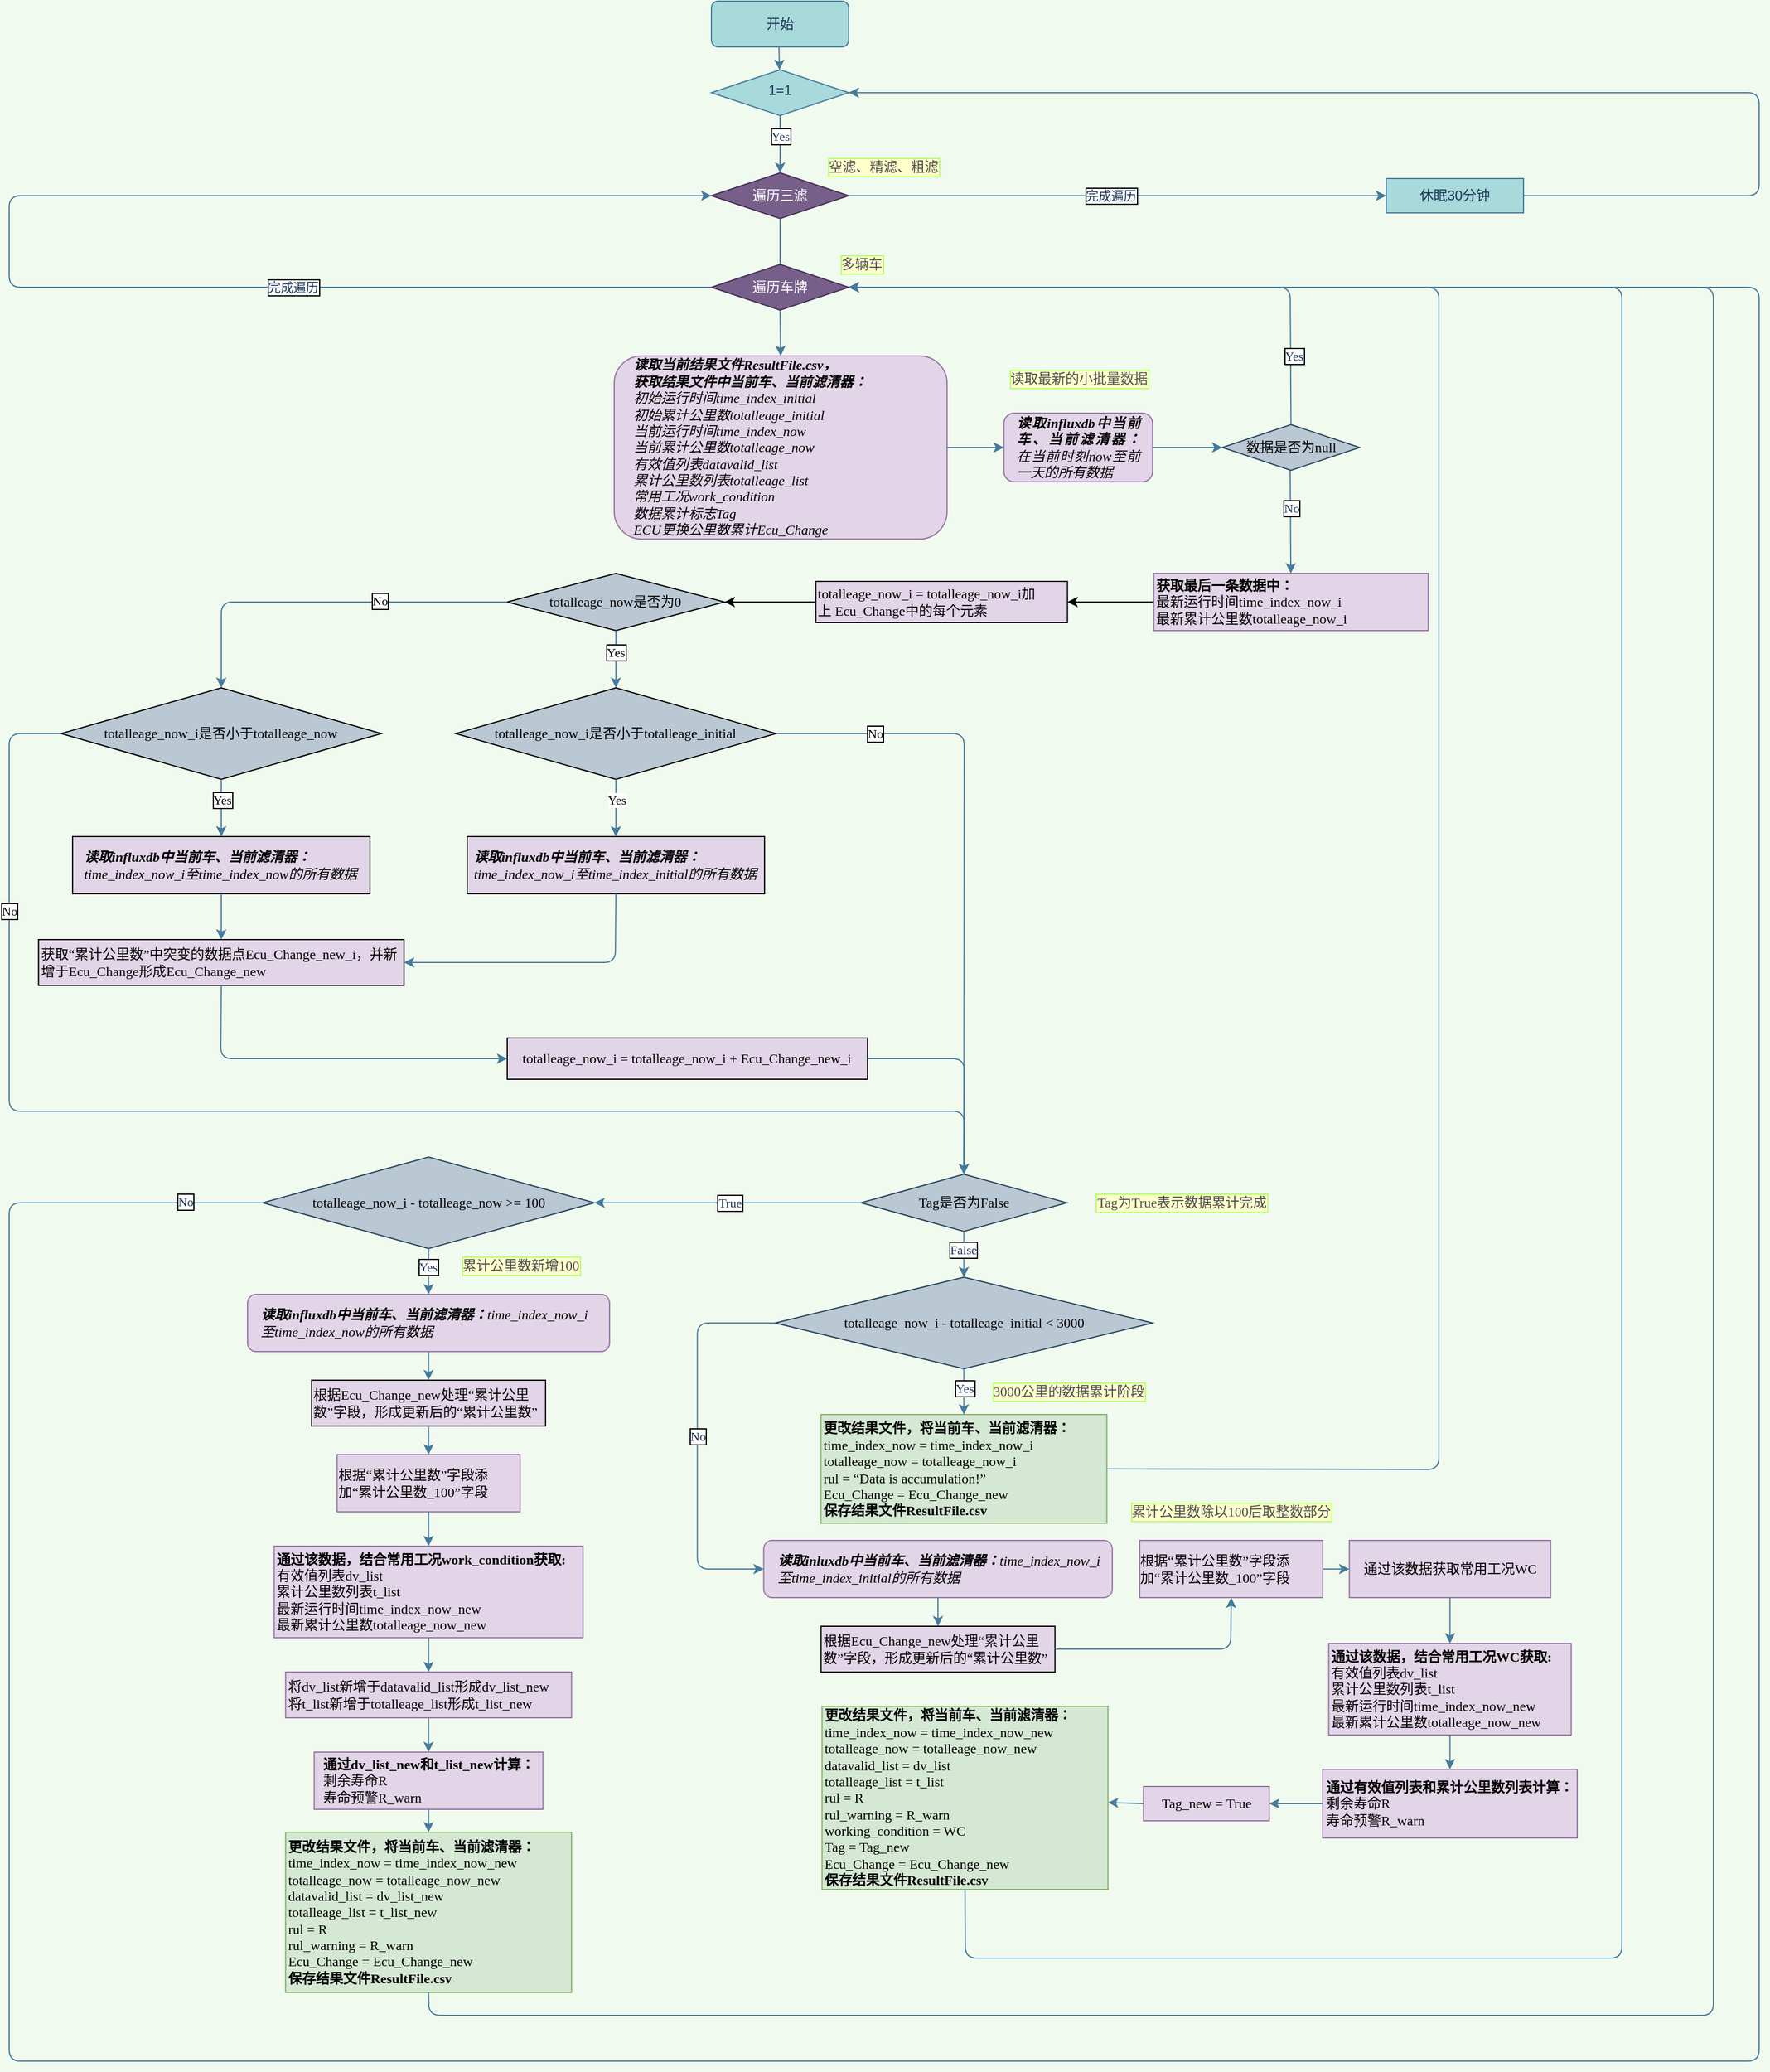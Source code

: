 <mxfile version="17.2.2" type="github">
  <diagram id="C5RBs43oDa-KdzZeNtuy" name="Page-1">
    <mxGraphModel dx="1917" dy="748" grid="1" gridSize="10" guides="1" tooltips="1" connect="1" arrows="1" fold="1" page="1" pageScale="1" pageWidth="3300" pageHeight="4681" background="#F1FAEE" math="0" shadow="0">
      <root>
        <mxCell id="WIyWlLk6GJQsqaUBKTNV-0" />
        <mxCell id="WIyWlLk6GJQsqaUBKTNV-1" parent="WIyWlLk6GJQsqaUBKTNV-0" />
        <mxCell id="WIyWlLk6GJQsqaUBKTNV-3" value="开始" style="rounded=1;whiteSpace=wrap;html=1;fontSize=12;glass=0;strokeWidth=1;shadow=0;fillColor=#A8DADC;strokeColor=#457B9D;fontColor=#1D3557;" parent="WIyWlLk6GJQsqaUBKTNV-1" vertex="1">
          <mxGeometry x="1214" y="140" width="120" height="40" as="geometry" />
        </mxCell>
        <mxCell id="WIyWlLk6GJQsqaUBKTNV-6" value="1=1" style="rhombus;whiteSpace=wrap;html=1;shadow=0;fontFamily=Helvetica;fontSize=12;align=center;strokeWidth=1;spacing=6;spacingTop=-4;fillColor=#A8DADC;strokeColor=#457B9D;fontColor=#1D3557;" parent="WIyWlLk6GJQsqaUBKTNV-1" vertex="1">
          <mxGeometry x="1214" y="200" width="120" height="40" as="geometry" />
        </mxCell>
        <mxCell id="FsYi8NZGnZM2h-i9JEnJ-3" value="休眠30分钟" style="rounded=0;whiteSpace=wrap;html=1;sketch=0;fontColor=#1D3557;strokeColor=#457B9D;fillColor=#A8DADC;" parent="WIyWlLk6GJQsqaUBKTNV-1" vertex="1">
          <mxGeometry x="1804" y="295" width="120" height="30" as="geometry" />
        </mxCell>
        <mxCell id="FsYi8NZGnZM2h-i9JEnJ-4" value="" style="endArrow=classic;html=1;rounded=1;sketch=0;fontColor=#1D3557;strokeColor=#457B9D;fillColor=#A8DADC;curved=0;entryX=1;entryY=0.5;entryDx=0;entryDy=0;exitX=1;exitY=0.5;exitDx=0;exitDy=0;" parent="WIyWlLk6GJQsqaUBKTNV-1" source="FsYi8NZGnZM2h-i9JEnJ-3" target="WIyWlLk6GJQsqaUBKTNV-6" edge="1">
          <mxGeometry width="50" height="50" relative="1" as="geometry">
            <mxPoint x="1334" y="490" as="sourcePoint" />
            <mxPoint x="1384" y="440" as="targetPoint" />
            <Array as="points">
              <mxPoint x="2130" y="310" />
              <mxPoint x="2130" y="220" />
            </Array>
          </mxGeometry>
        </mxCell>
        <mxCell id="FsYi8NZGnZM2h-i9JEnJ-14" value="遍历三滤" style="rhombus;whiteSpace=wrap;html=1;rounded=0;sketch=0;fontColor=#ffffff;strokeColor=#432D57;fillColor=#76608a;" parent="WIyWlLk6GJQsqaUBKTNV-1" vertex="1">
          <mxGeometry x="1214" y="290" width="120" height="40" as="geometry" />
        </mxCell>
        <mxCell id="FsYi8NZGnZM2h-i9JEnJ-18" value="" style="endArrow=classic;html=1;rounded=1;sketch=0;fontColor=#1D3557;strokeColor=#457B9D;fillColor=#A8DADC;curved=0;entryX=0;entryY=0.5;entryDx=0;entryDy=0;" parent="WIyWlLk6GJQsqaUBKTNV-1" target="FsYi8NZGnZM2h-i9JEnJ-3" edge="1">
          <mxGeometry width="50" height="50" relative="1" as="geometry">
            <mxPoint x="1334" y="310" as="sourcePoint" />
            <mxPoint x="2194" y="750" as="targetPoint" />
            <Array as="points" />
          </mxGeometry>
        </mxCell>
        <mxCell id="FsYi8NZGnZM2h-i9JEnJ-60" value="完成遍历" style="edgeLabel;html=1;align=center;verticalAlign=middle;resizable=0;points=[];fontColor=#1D3557;labelBorderColor=default;" parent="FsYi8NZGnZM2h-i9JEnJ-18" vertex="1" connectable="0">
          <mxGeometry x="-0.802" y="1" relative="1" as="geometry">
            <mxPoint x="182" y="1" as="offset" />
          </mxGeometry>
        </mxCell>
        <mxCell id="FsYi8NZGnZM2h-i9JEnJ-20" value="" style="endArrow=classic;html=1;rounded=1;labelBackgroundColor=default;sketch=0;fontColor=#1D3557;strokeColor=#457B9D;fillColor=#A8DADC;curved=0;entryX=0.5;entryY=0;entryDx=0;entryDy=0;" parent="WIyWlLk6GJQsqaUBKTNV-1" edge="1">
          <mxGeometry width="50" height="50" relative="1" as="geometry">
            <mxPoint x="1274" y="330" as="sourcePoint" />
            <mxPoint x="1274" y="390" as="targetPoint" />
          </mxGeometry>
        </mxCell>
        <mxCell id="FsYi8NZGnZM2h-i9JEnJ-21" value="遍历车牌" style="rhombus;whiteSpace=wrap;html=1;rounded=0;labelBackgroundColor=none;sketch=0;fontColor=#ffffff;strokeColor=#432D57;fillColor=#76608a;" parent="WIyWlLk6GJQsqaUBKTNV-1" vertex="1">
          <mxGeometry x="1214" y="370" width="120" height="40" as="geometry" />
        </mxCell>
        <mxCell id="FsYi8NZGnZM2h-i9JEnJ-23" value="" style="endArrow=classic;html=1;rounded=1;labelBackgroundColor=none;sketch=0;fontColor=#1D3557;strokeColor=#457B9D;fillColor=#A8DADC;curved=0;entryX=0.5;entryY=0;entryDx=0;entryDy=0;" parent="WIyWlLk6GJQsqaUBKTNV-1" target="FsYi8NZGnZM2h-i9JEnJ-14" edge="1">
          <mxGeometry width="50" height="50" relative="1" as="geometry">
            <mxPoint x="1274" y="240" as="sourcePoint" />
            <mxPoint x="1324" y="190" as="targetPoint" />
          </mxGeometry>
        </mxCell>
        <mxCell id="FsYi8NZGnZM2h-i9JEnJ-30" value="Yes" style="edgeLabel;html=1;align=center;verticalAlign=middle;resizable=0;points=[];fontColor=#1D3557;fontFamily=Times New Roman;labelBorderColor=default;" parent="FsYi8NZGnZM2h-i9JEnJ-23" vertex="1" connectable="0">
          <mxGeometry x="-0.293" relative="1" as="geometry">
            <mxPoint as="offset" />
          </mxGeometry>
        </mxCell>
        <mxCell id="FsYi8NZGnZM2h-i9JEnJ-24" value="&lt;div align=&quot;justify&quot;&gt;&lt;b&gt;读取influxdb中当前车、当前滤清器：&lt;/b&gt;在当前时刻now至前一天的所有数据&lt;/div&gt;" style="rounded=1;whiteSpace=wrap;html=1;labelBackgroundColor=none;sketch=0;strokeColor=#9673a6;fillColor=#e1d5e7;fontFamily=Times New Roman;glass=0;shadow=0;fontStyle=2;spacingLeft=10;spacingRight=10;" parent="WIyWlLk6GJQsqaUBKTNV-1" vertex="1">
          <mxGeometry x="1469.71" y="500" width="130" height="60" as="geometry" />
        </mxCell>
        <mxCell id="FsYi8NZGnZM2h-i9JEnJ-25" value="数据是否为null" style="rhombus;whiteSpace=wrap;html=1;rounded=0;labelBackgroundColor=none;sketch=0;strokeColor=#23445d;fillColor=#bac8d3;fontFamily=Times New Roman;" parent="WIyWlLk6GJQsqaUBKTNV-1" vertex="1">
          <mxGeometry x="1660.71" y="510" width="120" height="40" as="geometry" />
        </mxCell>
        <mxCell id="FsYi8NZGnZM2h-i9JEnJ-28" value="" style="endArrow=classic;html=1;rounded=1;labelBackgroundColor=none;sketch=0;fontColor=#1D3557;strokeColor=#457B9D;fillColor=#A8DADC;curved=0;exitX=0.5;exitY=0;exitDx=0;exitDy=0;entryX=1;entryY=0.5;entryDx=0;entryDy=0;" parent="WIyWlLk6GJQsqaUBKTNV-1" source="FsYi8NZGnZM2h-i9JEnJ-25" target="FsYi8NZGnZM2h-i9JEnJ-21" edge="1">
          <mxGeometry width="50" height="50" relative="1" as="geometry">
            <mxPoint x="1574" y="580" as="sourcePoint" />
            <mxPoint x="1624" y="530" as="targetPoint" />
            <Array as="points">
              <mxPoint x="1720" y="390" />
              <mxPoint x="1434" y="390" />
            </Array>
          </mxGeometry>
        </mxCell>
        <mxCell id="FsYi8NZGnZM2h-i9JEnJ-29" value="Yes" style="edgeLabel;html=1;align=center;verticalAlign=middle;resizable=0;points=[];fontColor=#1D3557;labelBackgroundColor=default;labelBorderColor=default;fontFamily=Times New Roman;" parent="FsYi8NZGnZM2h-i9JEnJ-28" vertex="1" connectable="0">
          <mxGeometry x="0.082" y="-2" relative="1" as="geometry">
            <mxPoint x="156" y="62" as="offset" />
          </mxGeometry>
        </mxCell>
        <mxCell id="FsYi8NZGnZM2h-i9JEnJ-31" value="" style="endArrow=classic;html=1;rounded=1;labelBackgroundColor=none;sketch=0;fontColor=#1D3557;strokeColor=#457B9D;fillColor=#A8DADC;curved=0;exitX=0.5;exitY=1;exitDx=0;exitDy=0;entryX=0.5;entryY=0;entryDx=0;entryDy=0;" parent="WIyWlLk6GJQsqaUBKTNV-1" source="FsYi8NZGnZM2h-i9JEnJ-21" target="FsYi8NZGnZM2h-i9JEnJ-36" edge="1">
          <mxGeometry width="50" height="50" relative="1" as="geometry">
            <mxPoint x="1494" y="660" as="sourcePoint" />
            <mxPoint x="1544" y="610" as="targetPoint" />
          </mxGeometry>
        </mxCell>
        <mxCell id="FsYi8NZGnZM2h-i9JEnJ-32" value="" style="endArrow=classic;html=1;rounded=1;labelBackgroundColor=none;sketch=0;fontColor=#1D3557;strokeColor=#457B9D;fillColor=#A8DADC;curved=0;exitX=1;exitY=0.5;exitDx=0;exitDy=0;" parent="WIyWlLk6GJQsqaUBKTNV-1" source="FsYi8NZGnZM2h-i9JEnJ-24" target="FsYi8NZGnZM2h-i9JEnJ-25" edge="1">
          <mxGeometry width="50" height="50" relative="1" as="geometry">
            <mxPoint x="1494" y="660" as="sourcePoint" />
            <mxPoint x="1544" y="610" as="targetPoint" />
          </mxGeometry>
        </mxCell>
        <mxCell id="FsYi8NZGnZM2h-i9JEnJ-36" value="&lt;div align=&quot;left&quot;&gt;&lt;b&gt;读取当前结果文件ResultFile.csv，&lt;/b&gt;&lt;/div&gt;&lt;div align=&quot;left&quot;&gt;&lt;b&gt;获取结果文件中当前车、当前滤清器：&lt;/b&gt;&lt;/div&gt;&lt;div align=&quot;left&quot;&gt;初始运行时间time_index_initial&lt;/div&gt;&lt;div align=&quot;left&quot;&gt;初始累计公里数totalleage_initial&lt;/div&gt;&lt;div align=&quot;left&quot;&gt;当前运行时间time_index_now&lt;br&gt;&lt;/div&gt;&lt;div align=&quot;left&quot;&gt;当前累计公里数totalleage_now&lt;/div&gt;&lt;div align=&quot;left&quot;&gt;有效值列表datavalid_list&lt;/div&gt;&lt;div align=&quot;left&quot;&gt;累计公里数列表totalleage_list&lt;/div&gt;&lt;div align=&quot;left&quot;&gt;常用工况work_condition&lt;/div&gt;&lt;div align=&quot;left&quot;&gt;数据累计标志Tag&lt;/div&gt;&lt;div align=&quot;left&quot;&gt;ECU更换公里数累计Ecu_Change&lt;br&gt;&lt;/div&gt;" style="rounded=1;whiteSpace=wrap;html=1;labelBackgroundColor=none;sketch=0;strokeColor=#9673a6;fillColor=#e1d5e7;align=left;fontFamily=Times New Roman;fontStyle=2;spacingLeft=15;" parent="WIyWlLk6GJQsqaUBKTNV-1" vertex="1">
          <mxGeometry x="1129" y="450" width="291" height="160" as="geometry" />
        </mxCell>
        <mxCell id="FsYi8NZGnZM2h-i9JEnJ-37" value="&lt;div align=&quot;left&quot;&gt;&lt;font face=&quot;Times New Roman&quot;&gt;&lt;b&gt;获取最后一条数据中：&lt;/b&gt;&lt;/font&gt;&lt;/div&gt;&lt;div align=&quot;left&quot;&gt;&lt;font face=&quot;Times New Roman&quot;&gt;最新运行时间time_index_now_i&lt;/font&gt;&lt;/div&gt;&lt;div align=&quot;left&quot;&gt;&lt;font face=&quot;Times New Roman&quot;&gt;&lt;font face=&quot;Times New Roman&quot;&gt;最新&lt;/font&gt;累计公里数totalleage_now_i&lt;/font&gt;&lt;/div&gt;" style="rounded=0;whiteSpace=wrap;html=1;labelBackgroundColor=none;sketch=0;strokeColor=#9673a6;fillColor=#e1d5e7;align=left;fontFamily=Times New Roman;" parent="WIyWlLk6GJQsqaUBKTNV-1" vertex="1">
          <mxGeometry x="1600.71" y="640" width="240" height="50" as="geometry" />
        </mxCell>
        <mxCell id="FsYi8NZGnZM2h-i9JEnJ-39" value="" style="endArrow=classic;html=1;rounded=1;labelBackgroundColor=none;sketch=0;fontColor=#1D3557;strokeColor=#457B9D;fillColor=#A8DADC;curved=0;" parent="WIyWlLk6GJQsqaUBKTNV-1" target="FsYi8NZGnZM2h-i9JEnJ-37" edge="1">
          <mxGeometry width="50" height="50" relative="1" as="geometry">
            <mxPoint x="1720" y="550" as="sourcePoint" />
            <mxPoint x="1544" y="640" as="targetPoint" />
          </mxGeometry>
        </mxCell>
        <mxCell id="FsYi8NZGnZM2h-i9JEnJ-76" value="No" style="edgeLabel;html=1;align=center;verticalAlign=middle;resizable=0;points=[];fontFamily=Times New Roman;fontColor=#1D3557;labelBorderColor=default;" parent="FsYi8NZGnZM2h-i9JEnJ-39" vertex="1" connectable="0">
          <mxGeometry x="-0.271" y="1" relative="1" as="geometry">
            <mxPoint as="offset" />
          </mxGeometry>
        </mxCell>
        <mxCell id="FsYi8NZGnZM2h-i9JEnJ-42" value="Tag是否为False" style="rhombus;whiteSpace=wrap;html=1;rounded=0;labelBackgroundColor=none;labelBorderColor=none;sketch=0;strokeColor=#23445d;fillColor=#bac8d3;fontFamily=Times New Roman;" parent="WIyWlLk6GJQsqaUBKTNV-1" vertex="1">
          <mxGeometry x="1344.71" y="1165" width="180" height="50" as="geometry" />
        </mxCell>
        <mxCell id="FsYi8NZGnZM2h-i9JEnJ-45" value="&lt;font face=&quot;Times New Roman&quot;&gt;totalleage_now_i&lt;/font&gt; - totalleage_initial &amp;lt; 3000" style="rhombus;whiteSpace=wrap;html=1;rounded=0;labelBackgroundColor=none;labelBorderColor=none;sketch=0;strokeColor=#23445d;fillColor=#bac8d3;fontFamily=Times New Roman;" parent="WIyWlLk6GJQsqaUBKTNV-1" vertex="1">
          <mxGeometry x="1269.71" y="1255" width="330" height="80" as="geometry" />
        </mxCell>
        <mxCell id="FsYi8NZGnZM2h-i9JEnJ-47" value="" style="endArrow=classic;html=1;rounded=1;labelBackgroundColor=none;sketch=0;fontColor=#1D3557;strokeColor=#457B9D;fillColor=#A8DADC;curved=0;exitX=0.5;exitY=1;exitDx=0;exitDy=0;entryX=0.5;entryY=0;entryDx=0;entryDy=0;" parent="WIyWlLk6GJQsqaUBKTNV-1" source="FsYi8NZGnZM2h-i9JEnJ-42" target="FsYi8NZGnZM2h-i9JEnJ-45" edge="1">
          <mxGeometry width="50" height="50" relative="1" as="geometry">
            <mxPoint x="1495.71" y="1155" as="sourcePoint" />
            <mxPoint x="1545.71" y="1105" as="targetPoint" />
          </mxGeometry>
        </mxCell>
        <mxCell id="FsYi8NZGnZM2h-i9JEnJ-75" value="False" style="edgeLabel;html=1;align=center;verticalAlign=middle;resizable=0;points=[];fontFamily=Times New Roman;fontColor=#1D3557;labelBorderColor=default;" parent="FsYi8NZGnZM2h-i9JEnJ-47" vertex="1" connectable="0">
          <mxGeometry x="-0.217" y="-1" relative="1" as="geometry">
            <mxPoint as="offset" />
          </mxGeometry>
        </mxCell>
        <mxCell id="FsYi8NZGnZM2h-i9JEnJ-48" value="&lt;div&gt;&lt;b&gt;更改结果文件，将当前车、当前滤清器：&lt;/b&gt;&lt;/div&gt;&lt;div&gt;time_index_now = time_index_now_i&lt;/div&gt;&lt;div&gt;&lt;font face=&quot;Times New Roman&quot;&gt;totalleage_now&lt;/font&gt; = &lt;font face=&quot;Times New Roman&quot;&gt;totalleage_now_i&lt;/font&gt;&lt;/div&gt;&lt;div&gt;rul = “Data is accumulation!”&lt;/div&gt;&lt;div&gt;&lt;div&gt;Ecu_Change = Ecu_Change_new&lt;/div&gt;&lt;/div&gt;&lt;div&gt;&lt;b&gt;保存结果文件&lt;/b&gt;&lt;b&gt;ResultFile.csv&lt;/b&gt;&lt;/div&gt;" style="rounded=0;whiteSpace=wrap;html=1;labelBackgroundColor=none;labelBorderColor=none;sketch=0;strokeColor=#82b366;fillColor=#d5e8d4;align=left;fontFamily=Times New Roman;" parent="WIyWlLk6GJQsqaUBKTNV-1" vertex="1">
          <mxGeometry x="1309.71" y="1375" width="250" height="95" as="geometry" />
        </mxCell>
        <mxCell id="FsYi8NZGnZM2h-i9JEnJ-51" value="" style="endArrow=classic;html=1;rounded=1;labelBackgroundColor=none;sketch=0;fontColor=#1D3557;strokeColor=#457B9D;fillColor=#A8DADC;curved=0;exitX=0.5;exitY=1;exitDx=0;exitDy=0;" parent="WIyWlLk6GJQsqaUBKTNV-1" source="FsYi8NZGnZM2h-i9JEnJ-45" target="FsYi8NZGnZM2h-i9JEnJ-48" edge="1">
          <mxGeometry width="50" height="50" relative="1" as="geometry">
            <mxPoint x="1465.71" y="1275" as="sourcePoint" />
            <mxPoint x="1515.71" y="1225" as="targetPoint" />
          </mxGeometry>
        </mxCell>
        <mxCell id="FsYi8NZGnZM2h-i9JEnJ-53" value="Yes" style="edgeLabel;html=1;align=center;verticalAlign=middle;resizable=0;points=[];fontColor=#1D3557;fontFamily=Times New Roman;labelBorderColor=default;" parent="FsYi8NZGnZM2h-i9JEnJ-51" vertex="1" connectable="0">
          <mxGeometry x="-0.35" relative="1" as="geometry">
            <mxPoint y="4" as="offset" />
          </mxGeometry>
        </mxCell>
        <mxCell id="FsYi8NZGnZM2h-i9JEnJ-52" value="" style="endArrow=classic;html=1;rounded=1;labelBackgroundColor=none;sketch=0;fontColor=#1D3557;strokeColor=#457B9D;fillColor=#A8DADC;curved=0;exitX=1;exitY=0.5;exitDx=0;exitDy=0;entryX=1;entryY=0.5;entryDx=0;entryDy=0;" parent="WIyWlLk6GJQsqaUBKTNV-1" source="FsYi8NZGnZM2h-i9JEnJ-48" target="FsYi8NZGnZM2h-i9JEnJ-21" edge="1">
          <mxGeometry width="50" height="50" relative="1" as="geometry">
            <mxPoint x="1563" y="1069" as="sourcePoint" />
            <mxPoint x="1338" y="409" as="targetPoint" />
            <Array as="points">
              <mxPoint x="1850" y="1423" />
              <mxPoint x="1850" y="390" />
            </Array>
          </mxGeometry>
        </mxCell>
        <mxCell id="FsYi8NZGnZM2h-i9JEnJ-57" value="&lt;div align=&quot;left&quot;&gt;&lt;b&gt;读取inluxdb中当前车、当前滤清器：&lt;/b&gt;&lt;font face=&quot;Times New Roman&quot;&gt;time_index_now_i&lt;/font&gt;至time_index_initial的所有数据&lt;/div&gt;" style="rounded=1;whiteSpace=wrap;html=1;labelBackgroundColor=none;labelBorderColor=none;sketch=0;strokeColor=#9673a6;fillColor=#e1d5e7;align=left;fontFamily=Times New Roman;fontStyle=2;spacingLeft=10;spacingRight=5;" parent="WIyWlLk6GJQsqaUBKTNV-1" vertex="1">
          <mxGeometry x="1259.71" y="1485" width="304.75" height="50" as="geometry" />
        </mxCell>
        <mxCell id="FsYi8NZGnZM2h-i9JEnJ-58" value="" style="endArrow=classic;html=1;rounded=1;labelBackgroundColor=none;sketch=0;fontColor=#1D3557;strokeColor=#457B9D;fillColor=#A8DADC;curved=0;entryX=0;entryY=0.5;entryDx=0;entryDy=0;exitX=0;exitY=0.5;exitDx=0;exitDy=0;" parent="WIyWlLk6GJQsqaUBKTNV-1" source="FsYi8NZGnZM2h-i9JEnJ-45" target="FsYi8NZGnZM2h-i9JEnJ-57" edge="1">
          <mxGeometry width="50" height="50" relative="1" as="geometry">
            <mxPoint x="1605.71" y="1295" as="sourcePoint" />
            <mxPoint x="1650.71" y="1235" as="targetPoint" />
            <Array as="points">
              <mxPoint x="1201.71" y="1295" />
              <mxPoint x="1201.71" y="1510" />
            </Array>
          </mxGeometry>
        </mxCell>
        <mxCell id="FsYi8NZGnZM2h-i9JEnJ-59" value="No" style="edgeLabel;html=1;align=center;verticalAlign=middle;resizable=0;points=[];fontColor=#1D3557;fontFamily=Times New Roman;labelBorderColor=default;" parent="FsYi8NZGnZM2h-i9JEnJ-58" vertex="1" connectable="0">
          <mxGeometry x="-0.379" y="-2" relative="1" as="geometry">
            <mxPoint x="2" y="61" as="offset" />
          </mxGeometry>
        </mxCell>
        <mxCell id="FsYi8NZGnZM2h-i9JEnJ-61" value="通过该数据获取常用工况&lt;font face=&quot;Times New Roman&quot;&gt;WC&lt;/font&gt;" style="rounded=0;whiteSpace=wrap;html=1;labelBackgroundColor=none;labelBorderColor=none;sketch=0;strokeColor=#9673a6;fillColor=#e1d5e7;" parent="WIyWlLk6GJQsqaUBKTNV-1" vertex="1">
          <mxGeometry x="1771.71" y="1485" width="176" height="50" as="geometry" />
        </mxCell>
        <mxCell id="FsYi8NZGnZM2h-i9JEnJ-62" value="&lt;div align=&quot;left&quot;&gt;&lt;b&gt;通过该数据，结合常用工况&lt;/b&gt;&lt;b&gt;&lt;font face=&quot;Times New Roman&quot;&gt;WC&lt;/font&gt;获取:&lt;/b&gt;&lt;/div&gt;&lt;div align=&quot;left&quot;&gt;有效值列表dv_list&lt;/div&gt;&lt;div align=&quot;left&quot;&gt;累计公里数列表t_list&lt;/div&gt;&lt;div align=&quot;left&quot;&gt;&lt;font face=&quot;Times New Roman&quot;&gt;最新&lt;/font&gt;运行时间time_index_now_new&lt;/div&gt;&lt;div align=&quot;left&quot;&gt;&lt;font face=&quot;Times New Roman&quot;&gt;最新&lt;/font&gt;累计公里数totalleage_now_new&lt;br&gt;&lt;/div&gt;" style="rounded=0;whiteSpace=wrap;html=1;labelBackgroundColor=none;labelBorderColor=none;sketch=0;fontFamily=Times New Roman;strokeColor=#9673a6;fillColor=#e1d5e7;align=left;" parent="WIyWlLk6GJQsqaUBKTNV-1" vertex="1">
          <mxGeometry x="1753.71" y="1575" width="212" height="80" as="geometry" />
        </mxCell>
        <mxCell id="FsYi8NZGnZM2h-i9JEnJ-63" value="&lt;div align=&quot;left&quot;&gt;&lt;b&gt;通过有效值列表和累计公里数列表计算：&lt;/b&gt;&lt;/div&gt;&lt;div align=&quot;left&quot;&gt;剩余寿命R&lt;/div&gt;&lt;div align=&quot;left&quot;&gt;寿命预警R_warn&lt;br&gt;&lt;/div&gt;" style="rounded=0;whiteSpace=wrap;html=1;labelBackgroundColor=none;labelBorderColor=none;sketch=0;fontFamily=Times New Roman;strokeColor=#9673a6;fillColor=#e1d5e7;" parent="WIyWlLk6GJQsqaUBKTNV-1" vertex="1">
          <mxGeometry x="1748.46" y="1685" width="222.5" height="60" as="geometry" />
        </mxCell>
        <mxCell id="FsYi8NZGnZM2h-i9JEnJ-64" value="" style="endArrow=classic;html=1;rounded=1;labelBackgroundColor=none;sketch=0;fontFamily=Times New Roman;fontColor=#1D3557;strokeColor=#457B9D;fillColor=#A8DADC;curved=0;exitX=1;exitY=0.5;exitDx=0;exitDy=0;" parent="WIyWlLk6GJQsqaUBKTNV-1" source="FsYi8NZGnZM2h-i9JEnJ-94" target="FsYi8NZGnZM2h-i9JEnJ-61" edge="1">
          <mxGeometry width="50" height="50" relative="1" as="geometry">
            <mxPoint x="1645.71" y="1525" as="sourcePoint" />
            <mxPoint x="1695.71" y="1475" as="targetPoint" />
          </mxGeometry>
        </mxCell>
        <mxCell id="FsYi8NZGnZM2h-i9JEnJ-65" value="" style="endArrow=classic;html=1;rounded=1;labelBackgroundColor=none;sketch=0;fontFamily=Times New Roman;fontColor=#1D3557;strokeColor=#457B9D;fillColor=#A8DADC;curved=0;exitX=0.5;exitY=1;exitDx=0;exitDy=0;" parent="WIyWlLk6GJQsqaUBKTNV-1" source="FsYi8NZGnZM2h-i9JEnJ-61" target="FsYi8NZGnZM2h-i9JEnJ-62" edge="1">
          <mxGeometry width="50" height="50" relative="1" as="geometry">
            <mxPoint x="1645.71" y="1525" as="sourcePoint" />
            <mxPoint x="1695.71" y="1475" as="targetPoint" />
          </mxGeometry>
        </mxCell>
        <mxCell id="FsYi8NZGnZM2h-i9JEnJ-66" value="" style="endArrow=classic;html=1;rounded=1;labelBackgroundColor=none;sketch=0;fontFamily=Times New Roman;fontColor=#1D3557;strokeColor=#457B9D;fillColor=#A8DADC;curved=0;exitX=0.5;exitY=1;exitDx=0;exitDy=0;entryX=0.5;entryY=0;entryDx=0;entryDy=0;" parent="WIyWlLk6GJQsqaUBKTNV-1" source="FsYi8NZGnZM2h-i9JEnJ-62" target="FsYi8NZGnZM2h-i9JEnJ-63" edge="1">
          <mxGeometry width="50" height="50" relative="1" as="geometry">
            <mxPoint x="1645.71" y="1525" as="sourcePoint" />
            <mxPoint x="1695.71" y="1475" as="targetPoint" />
          </mxGeometry>
        </mxCell>
        <mxCell id="FsYi8NZGnZM2h-i9JEnJ-67" value="Tag_new = True" style="rounded=0;whiteSpace=wrap;html=1;labelBackgroundColor=none;labelBorderColor=none;sketch=0;fontFamily=Times New Roman;strokeColor=#9673a6;fillColor=#e1d5e7;" parent="WIyWlLk6GJQsqaUBKTNV-1" vertex="1">
          <mxGeometry x="1591.71" y="1700" width="110" height="30" as="geometry" />
        </mxCell>
        <mxCell id="FsYi8NZGnZM2h-i9JEnJ-68" value="" style="endArrow=classic;html=1;rounded=1;labelBackgroundColor=none;sketch=0;fontFamily=Times New Roman;fontColor=#1D3557;strokeColor=#457B9D;fillColor=#A8DADC;curved=0;exitX=0;exitY=0.5;exitDx=0;exitDy=0;" parent="WIyWlLk6GJQsqaUBKTNV-1" source="FsYi8NZGnZM2h-i9JEnJ-63" target="FsYi8NZGnZM2h-i9JEnJ-67" edge="1">
          <mxGeometry width="50" height="50" relative="1" as="geometry">
            <mxPoint x="1645.71" y="1635" as="sourcePoint" />
            <mxPoint x="1695.71" y="1585" as="targetPoint" />
          </mxGeometry>
        </mxCell>
        <mxCell id="FsYi8NZGnZM2h-i9JEnJ-69" value="&lt;div&gt;&lt;b&gt;更改结果文件，将当前车、当前滤清器：&lt;/b&gt;&lt;/div&gt;&lt;div&gt;time_index_now = time_index_now_new&lt;/div&gt;&lt;div&gt;&lt;font face=&quot;Times New Roman&quot;&gt;totalleage_now&lt;/font&gt; = &lt;font face=&quot;Times New Roman&quot;&gt;totalleage_now&lt;/font&gt;_new&lt;/div&gt;&lt;div&gt;datavalid_list = dv_list&lt;br&gt;&lt;/div&gt;&lt;div&gt;&lt;font face=&quot;Times New Roman&quot;&gt;totalleage&lt;/font&gt;_list = t_list&lt;br&gt;&lt;/div&gt;&lt;div&gt;rul = R&lt;/div&gt;&lt;div&gt;rul_warning = R_warn&lt;br&gt;&lt;/div&gt;&lt;div&gt;working_condition = WC&lt;br&gt;&lt;/div&gt;&lt;div&gt;Tag = Tag_new &lt;br&gt;&lt;/div&gt;&lt;div&gt;&lt;div&gt;Ecu_Change = Ecu_Change_new&lt;/div&gt;&lt;/div&gt;&lt;div&gt;&lt;b&gt;保存结果文件&lt;/b&gt;&lt;b&gt;ResultFile.csv&lt;/b&gt;&lt;/div&gt;" style="rounded=0;whiteSpace=wrap;html=1;labelBackgroundColor=none;labelBorderColor=none;sketch=0;strokeColor=#82b366;fillColor=#d5e8d4;align=left;fontFamily=Times New Roman;" parent="WIyWlLk6GJQsqaUBKTNV-1" vertex="1">
          <mxGeometry x="1310.71" y="1630" width="250" height="160" as="geometry" />
        </mxCell>
        <mxCell id="FsYi8NZGnZM2h-i9JEnJ-73" value="" style="endArrow=classic;html=1;rounded=1;labelBackgroundColor=none;sketch=0;fontFamily=Times New Roman;fontColor=#1D3557;strokeColor=#457B9D;fillColor=#A8DADC;curved=0;exitX=0;exitY=0.5;exitDx=0;exitDy=0;" parent="WIyWlLk6GJQsqaUBKTNV-1" source="FsYi8NZGnZM2h-i9JEnJ-67" target="FsYi8NZGnZM2h-i9JEnJ-69" edge="1">
          <mxGeometry width="50" height="50" relative="1" as="geometry">
            <mxPoint x="1505.71" y="2035" as="sourcePoint" />
            <mxPoint x="1555.71" y="1985" as="targetPoint" />
          </mxGeometry>
        </mxCell>
        <mxCell id="FsYi8NZGnZM2h-i9JEnJ-74" value="" style="endArrow=classic;html=1;rounded=1;labelBackgroundColor=none;sketch=0;fontFamily=Times New Roman;fontColor=#1D3557;strokeColor=#457B9D;fillColor=#A8DADC;curved=0;exitX=0.5;exitY=1;exitDx=0;exitDy=0;" parent="WIyWlLk6GJQsqaUBKTNV-1" source="FsYi8NZGnZM2h-i9JEnJ-69" edge="1">
          <mxGeometry width="50" height="50" relative="1" as="geometry">
            <mxPoint x="1384" y="1150" as="sourcePoint" />
            <mxPoint x="1334" y="390" as="targetPoint" />
            <Array as="points">
              <mxPoint x="1436" y="1850" />
              <mxPoint x="2010" y="1850" />
              <mxPoint x="2010" y="390" />
            </Array>
          </mxGeometry>
        </mxCell>
        <mxCell id="FsYi8NZGnZM2h-i9JEnJ-77" value="" style="endArrow=classic;html=1;rounded=1;labelBackgroundColor=none;sketch=0;fontFamily=Times New Roman;fontColor=#1D3557;strokeColor=#457B9D;fillColor=#A8DADC;curved=0;exitX=0;exitY=0.5;exitDx=0;exitDy=0;entryX=0;entryY=0.5;entryDx=0;entryDy=0;" parent="WIyWlLk6GJQsqaUBKTNV-1" source="FsYi8NZGnZM2h-i9JEnJ-21" target="FsYi8NZGnZM2h-i9JEnJ-14" edge="1">
          <mxGeometry width="50" height="50" relative="1" as="geometry">
            <mxPoint x="1704" y="590" as="sourcePoint" />
            <mxPoint x="1754" y="540" as="targetPoint" />
            <Array as="points">
              <mxPoint x="600" y="390" />
              <mxPoint x="600" y="310" />
            </Array>
          </mxGeometry>
        </mxCell>
        <mxCell id="FsYi8NZGnZM2h-i9JEnJ-78" value="完成遍历" style="edgeLabel;html=1;align=center;verticalAlign=middle;resizable=0;points=[];fontFamily=Times New Roman;fontColor=#1D3557;labelBorderColor=default;" parent="FsYi8NZGnZM2h-i9JEnJ-77" vertex="1" connectable="0">
          <mxGeometry x="0.096" y="1" relative="1" as="geometry">
            <mxPoint x="225" y="81" as="offset" />
          </mxGeometry>
        </mxCell>
        <mxCell id="FsYi8NZGnZM2h-i9JEnJ-84" value="&lt;font face=&quot;Times New Roman&quot;&gt;totalleage_now_i &lt;/font&gt;-&lt;font face=&quot;Times New Roman&quot;&gt; totalleage_now&lt;/font&gt; &amp;gt;= 100" style="rhombus;whiteSpace=wrap;html=1;rounded=0;labelBackgroundColor=none;labelBorderColor=none;sketch=0;fontFamily=Times New Roman;strokeColor=#23445d;fillColor=#bac8d3;" parent="WIyWlLk6GJQsqaUBKTNV-1" vertex="1">
          <mxGeometry x="821.71" y="1150" width="290" height="80" as="geometry" />
        </mxCell>
        <mxCell id="FsYi8NZGnZM2h-i9JEnJ-85" value="" style="endArrow=classic;html=1;rounded=1;labelBackgroundColor=none;sketch=0;fontFamily=Times New Roman;fontColor=#1D3557;strokeColor=#457B9D;fillColor=#A8DADC;curved=0;exitX=0;exitY=0.5;exitDx=0;exitDy=0;entryX=1;entryY=0.5;entryDx=0;entryDy=0;" parent="WIyWlLk6GJQsqaUBKTNV-1" source="FsYi8NZGnZM2h-i9JEnJ-42" target="FsYi8NZGnZM2h-i9JEnJ-84" edge="1">
          <mxGeometry width="50" height="50" relative="1" as="geometry">
            <mxPoint x="1501.71" y="1385" as="sourcePoint" />
            <mxPoint x="1551.71" y="1335" as="targetPoint" />
          </mxGeometry>
        </mxCell>
        <mxCell id="FsYi8NZGnZM2h-i9JEnJ-86" value="True" style="edgeLabel;html=1;align=center;verticalAlign=middle;resizable=0;points=[];fontFamily=Times New Roman;fontColor=#1D3557;labelBorderColor=default;" parent="FsYi8NZGnZM2h-i9JEnJ-85" vertex="1" connectable="0">
          <mxGeometry x="-0.088" y="3" relative="1" as="geometry">
            <mxPoint x="-9" y="-3" as="offset" />
          </mxGeometry>
        </mxCell>
        <mxCell id="FsYi8NZGnZM2h-i9JEnJ-89" value="" style="endArrow=classic;html=1;rounded=1;labelBackgroundColor=none;sketch=0;fontFamily=Times New Roman;fontColor=#1D3557;strokeColor=#457B9D;fillColor=#A8DADC;curved=0;exitX=0.492;exitY=1.006;exitDx=0;exitDy=0;exitPerimeter=0;" parent="WIyWlLk6GJQsqaUBKTNV-1" source="WIyWlLk6GJQsqaUBKTNV-3" target="WIyWlLk6GJQsqaUBKTNV-6" edge="1">
          <mxGeometry width="50" height="50" relative="1" as="geometry">
            <mxPoint x="1290" y="250" as="sourcePoint" />
            <mxPoint x="1340" y="200" as="targetPoint" />
          </mxGeometry>
        </mxCell>
        <mxCell id="FsYi8NZGnZM2h-i9JEnJ-92" value="&lt;div align=&quot;left&quot;&gt;&lt;b&gt;读取influxdb中当前车、当前滤清器：&lt;/b&gt;&lt;font face=&quot;Times New Roman&quot;&gt;time_index_now_i&lt;/font&gt;至time_index_now的所有数据&lt;/div&gt;" style="rounded=1;whiteSpace=wrap;html=1;labelBackgroundColor=none;labelBorderColor=none;sketch=0;fontFamily=Times New Roman;strokeColor=#9673a6;fillColor=#e1d5e7;align=left;fontStyle=2;spacingLeft=10;spacingRight=10;" parent="WIyWlLk6GJQsqaUBKTNV-1" vertex="1">
          <mxGeometry x="808.46" y="1270" width="316.5" height="50" as="geometry" />
        </mxCell>
        <mxCell id="FsYi8NZGnZM2h-i9JEnJ-94" value="&lt;div align=&quot;left&quot;&gt;根据“累计公里数”字段添加“累计公里数_100”字段&lt;br&gt;&lt;/div&gt;" style="rounded=0;whiteSpace=wrap;html=1;labelBackgroundColor=none;labelBorderColor=none;sketch=0;fontFamily=Times New Roman;strokeColor=#9673a6;fillColor=#e1d5e7;" parent="WIyWlLk6GJQsqaUBKTNV-1" vertex="1">
          <mxGeometry x="1588.46" y="1485" width="160" height="50" as="geometry" />
        </mxCell>
        <mxCell id="FsYi8NZGnZM2h-i9JEnJ-96" value="" style="endArrow=classic;html=1;rounded=1;labelBackgroundColor=none;sketch=0;fontFamily=Times New Roman;fontColor=#1D3557;strokeColor=#457B9D;fillColor=#A8DADC;curved=0;exitX=0.5;exitY=1;exitDx=0;exitDy=0;entryX=0.5;entryY=0;entryDx=0;entryDy=0;" parent="WIyWlLk6GJQsqaUBKTNV-1" source="FsYi8NZGnZM2h-i9JEnJ-57" target="09gv-E61fuyjvBYx6QCA-5" edge="1">
          <mxGeometry width="50" height="50" relative="1" as="geometry">
            <mxPoint x="1541.71" y="1665" as="sourcePoint" />
            <mxPoint x="1591.71" y="1615" as="targetPoint" />
          </mxGeometry>
        </mxCell>
        <mxCell id="FsYi8NZGnZM2h-i9JEnJ-97" value="&lt;div align=&quot;left&quot;&gt;根据“累计公里数”字段添加“累计公里数_100”字段&lt;br&gt;&lt;/div&gt;" style="rounded=0;whiteSpace=wrap;html=1;labelBackgroundColor=none;labelBorderColor=none;sketch=0;fontFamily=Times New Roman;strokeColor=#9673a6;fillColor=#e1d5e7;" parent="WIyWlLk6GJQsqaUBKTNV-1" vertex="1">
          <mxGeometry x="886.71" y="1410" width="160" height="50" as="geometry" />
        </mxCell>
        <mxCell id="FsYi8NZGnZM2h-i9JEnJ-98" value="" style="endArrow=classic;html=1;rounded=1;labelBackgroundColor=none;sketch=0;fontFamily=Times New Roman;fontColor=#1D3557;strokeColor=#457B9D;fillColor=#A8DADC;curved=0;exitX=0.5;exitY=1;exitDx=0;exitDy=0;" parent="WIyWlLk6GJQsqaUBKTNV-1" source="FsYi8NZGnZM2h-i9JEnJ-84" target="FsYi8NZGnZM2h-i9JEnJ-92" edge="1">
          <mxGeometry width="50" height="50" relative="1" as="geometry">
            <mxPoint x="1481.71" y="1325" as="sourcePoint" />
            <mxPoint x="1531.71" y="1275" as="targetPoint" />
          </mxGeometry>
        </mxCell>
        <mxCell id="FsYi8NZGnZM2h-i9JEnJ-110" value="Yes" style="edgeLabel;html=1;align=center;verticalAlign=middle;resizable=0;points=[];fontFamily=Times New Roman;fontColor=#1D3557;labelBorderColor=default;" parent="FsYi8NZGnZM2h-i9JEnJ-98" vertex="1" connectable="0">
          <mxGeometry x="-0.474" y="-1" relative="1" as="geometry">
            <mxPoint y="5" as="offset" />
          </mxGeometry>
        </mxCell>
        <mxCell id="FsYi8NZGnZM2h-i9JEnJ-100" value="&lt;div align=&quot;left&quot;&gt;&lt;b&gt;通过该数据，结合常用工况&lt;/b&gt;&lt;b&gt;work_condition获取:&lt;/b&gt;&lt;/div&gt;&lt;div align=&quot;left&quot;&gt;有效值列表dv_list&lt;/div&gt;&lt;div align=&quot;left&quot;&gt;累计公里数列表t_list&lt;/div&gt;&lt;div align=&quot;left&quot;&gt;&lt;font face=&quot;Times New Roman&quot;&gt;最新&lt;/font&gt;运行时间time_index_now_new&lt;/div&gt;&lt;div align=&quot;left&quot;&gt;&lt;font face=&quot;Times New Roman&quot;&gt;最新&lt;/font&gt;累计公里数totalleage_now_new&lt;br&gt;&lt;/div&gt;" style="rounded=0;whiteSpace=wrap;html=1;labelBackgroundColor=none;labelBorderColor=none;sketch=0;fontFamily=Times New Roman;strokeColor=#9673a6;fillColor=#e1d5e7;align=left;" parent="WIyWlLk6GJQsqaUBKTNV-1" vertex="1">
          <mxGeometry x="831.71" y="1490" width="270" height="80" as="geometry" />
        </mxCell>
        <mxCell id="FsYi8NZGnZM2h-i9JEnJ-101" value="&lt;div&gt;将dv_list新增于datavalid_list形成dv_list_new&lt;/div&gt;&lt;div&gt;将t_list新增于totalleage_list形成t_list_new&lt;br&gt;&lt;/div&gt;" style="rounded=0;whiteSpace=wrap;html=1;labelBackgroundColor=none;labelBorderColor=none;sketch=0;fontFamily=Times New Roman;strokeColor=#9673a6;fillColor=#e1d5e7;align=left;" parent="WIyWlLk6GJQsqaUBKTNV-1" vertex="1">
          <mxGeometry x="841.71" y="1600" width="250" height="40" as="geometry" />
        </mxCell>
        <mxCell id="FsYi8NZGnZM2h-i9JEnJ-102" value="&lt;div align=&quot;left&quot;&gt;&lt;b&gt;通过&lt;/b&gt;&lt;b&gt;dv_list_new和&lt;/b&gt;&lt;b&gt;t_list_new计算：&lt;/b&gt;&lt;/div&gt;&lt;div align=&quot;left&quot;&gt;剩余寿命R&lt;/div&gt;&lt;div align=&quot;left&quot;&gt;寿命预警R_warn&lt;br&gt;&lt;/div&gt;" style="rounded=0;whiteSpace=wrap;html=1;labelBackgroundColor=none;labelBorderColor=none;sketch=0;fontFamily=Times New Roman;strokeColor=#9673a6;fillColor=#e1d5e7;" parent="WIyWlLk6GJQsqaUBKTNV-1" vertex="1">
          <mxGeometry x="866.71" y="1670" width="200" height="50" as="geometry" />
        </mxCell>
        <mxCell id="FsYi8NZGnZM2h-i9JEnJ-103" value="&lt;div&gt;&lt;b&gt;更改结果文件，将当前车、当前滤清器：&lt;/b&gt;&lt;/div&gt;&lt;div&gt;time_index_now = time_index_now_new&lt;/div&gt;&lt;div&gt;&lt;font face=&quot;Times New Roman&quot;&gt;totalleage_now&lt;/font&gt; = &lt;font face=&quot;Times New Roman&quot;&gt;totalleage_now&lt;/font&gt;_new&lt;/div&gt;&lt;div&gt;datavalid_list = dv_list_new&lt;br&gt;&lt;/div&gt;&lt;div&gt;&lt;font face=&quot;Times New Roman&quot;&gt;totalleage&lt;/font&gt;_list = t_list_new&lt;br&gt;&lt;/div&gt;&lt;div&gt;rul = R&lt;/div&gt;&lt;div&gt;rul_warning = R_warn&lt;/div&gt;&lt;div&gt;&lt;div&gt;Ecu_Change = Ecu_Change_new&lt;/div&gt;&lt;/div&gt;&lt;div&gt;&lt;b&gt;保存结果文件&lt;/b&gt;&lt;b&gt;ResultFile.csv&lt;/b&gt;&lt;/div&gt;" style="rounded=0;whiteSpace=wrap;html=1;labelBackgroundColor=none;labelBorderColor=none;sketch=0;strokeColor=#82b366;fillColor=#d5e8d4;align=left;fontFamily=Times New Roman;" parent="WIyWlLk6GJQsqaUBKTNV-1" vertex="1">
          <mxGeometry x="841.71" y="1740" width="250" height="140" as="geometry" />
        </mxCell>
        <mxCell id="FsYi8NZGnZM2h-i9JEnJ-104" value="" style="endArrow=classic;html=1;rounded=1;labelBackgroundColor=none;sketch=0;fontFamily=Times New Roman;fontColor=#1D3557;strokeColor=#457B9D;fillColor=#A8DADC;curved=0;exitX=0.5;exitY=1;exitDx=0;exitDy=0;" parent="WIyWlLk6GJQsqaUBKTNV-1" source="FsYi8NZGnZM2h-i9JEnJ-97" target="FsYi8NZGnZM2h-i9JEnJ-100" edge="1">
          <mxGeometry width="50" height="50" relative="1" as="geometry">
            <mxPoint x="1261.71" y="1670" as="sourcePoint" />
            <mxPoint x="1311.71" y="1620" as="targetPoint" />
          </mxGeometry>
        </mxCell>
        <mxCell id="FsYi8NZGnZM2h-i9JEnJ-105" value="" style="endArrow=classic;html=1;rounded=1;labelBackgroundColor=none;sketch=0;fontFamily=Times New Roman;fontColor=#1D3557;strokeColor=#457B9D;fillColor=#A8DADC;curved=0;exitX=0.5;exitY=1;exitDx=0;exitDy=0;" parent="WIyWlLk6GJQsqaUBKTNV-1" source="FsYi8NZGnZM2h-i9JEnJ-100" target="FsYi8NZGnZM2h-i9JEnJ-101" edge="1">
          <mxGeometry width="50" height="50" relative="1" as="geometry">
            <mxPoint x="1241.71" y="1670" as="sourcePoint" />
            <mxPoint x="1291.71" y="1620" as="targetPoint" />
          </mxGeometry>
        </mxCell>
        <mxCell id="FsYi8NZGnZM2h-i9JEnJ-106" value="" style="endArrow=classic;html=1;rounded=1;labelBackgroundColor=none;sketch=0;fontFamily=Times New Roman;fontColor=#1D3557;strokeColor=#457B9D;fillColor=#A8DADC;curved=0;exitX=0.5;exitY=1;exitDx=0;exitDy=0;" parent="WIyWlLk6GJQsqaUBKTNV-1" source="FsYi8NZGnZM2h-i9JEnJ-101" target="FsYi8NZGnZM2h-i9JEnJ-102" edge="1">
          <mxGeometry width="50" height="50" relative="1" as="geometry">
            <mxPoint x="1241.71" y="1670" as="sourcePoint" />
            <mxPoint x="1291.71" y="1620" as="targetPoint" />
          </mxGeometry>
        </mxCell>
        <mxCell id="FsYi8NZGnZM2h-i9JEnJ-107" value="" style="endArrow=classic;html=1;rounded=1;labelBackgroundColor=none;sketch=0;fontFamily=Times New Roman;fontColor=#1D3557;strokeColor=#457B9D;fillColor=#A8DADC;curved=0;exitX=0.5;exitY=1;exitDx=0;exitDy=0;entryX=0.5;entryY=0;entryDx=0;entryDy=0;" parent="WIyWlLk6GJQsqaUBKTNV-1" source="FsYi8NZGnZM2h-i9JEnJ-102" target="FsYi8NZGnZM2h-i9JEnJ-103" edge="1">
          <mxGeometry width="50" height="50" relative="1" as="geometry">
            <mxPoint x="1241.71" y="1670" as="sourcePoint" />
            <mxPoint x="1291.71" y="1620" as="targetPoint" />
          </mxGeometry>
        </mxCell>
        <mxCell id="FsYi8NZGnZM2h-i9JEnJ-108" value="" style="endArrow=classic;html=1;rounded=1;labelBackgroundColor=none;sketch=0;fontFamily=Times New Roman;fontColor=#1D3557;strokeColor=#457B9D;fillColor=#A8DADC;curved=0;exitX=0.5;exitY=1;exitDx=0;exitDy=0;entryX=1;entryY=0.5;entryDx=0;entryDy=0;" parent="WIyWlLk6GJQsqaUBKTNV-1" source="FsYi8NZGnZM2h-i9JEnJ-103" target="FsYi8NZGnZM2h-i9JEnJ-21" edge="1">
          <mxGeometry width="50" height="50" relative="1" as="geometry">
            <mxPoint x="1300" y="1210" as="sourcePoint" />
            <mxPoint x="1340" y="410" as="targetPoint" />
            <Array as="points">
              <mxPoint x="967" y="1900" />
              <mxPoint x="2090" y="1900" />
              <mxPoint x="2090" y="390" />
            </Array>
          </mxGeometry>
        </mxCell>
        <mxCell id="FsYi8NZGnZM2h-i9JEnJ-109" value="" style="endArrow=classic;html=1;rounded=1;labelBackgroundColor=none;sketch=0;fontFamily=Times New Roman;fontColor=#1D3557;strokeColor=#457B9D;fillColor=#A8DADC;curved=0;exitX=0;exitY=0.5;exitDx=0;exitDy=0;entryX=1;entryY=0.5;entryDx=0;entryDy=0;" parent="WIyWlLk6GJQsqaUBKTNV-1" source="FsYi8NZGnZM2h-i9JEnJ-84" target="FsYi8NZGnZM2h-i9JEnJ-21" edge="1">
          <mxGeometry width="50" height="50" relative="1" as="geometry">
            <mxPoint x="1680" y="1010" as="sourcePoint" />
            <mxPoint x="1340" y="400" as="targetPoint" />
            <Array as="points">
              <mxPoint x="600" y="1190" />
              <mxPoint x="600" y="1940" />
              <mxPoint x="2130" y="1940" />
              <mxPoint x="2130" y="390" />
            </Array>
          </mxGeometry>
        </mxCell>
        <mxCell id="FsYi8NZGnZM2h-i9JEnJ-111" value="No" style="edgeLabel;html=1;align=center;verticalAlign=middle;resizable=0;points=[];fontFamily=Times New Roman;fontColor=#1D3557;labelBorderColor=default;" parent="FsYi8NZGnZM2h-i9JEnJ-109" vertex="1" connectable="0">
          <mxGeometry x="-0.972" y="-1" relative="1" as="geometry">
            <mxPoint as="offset" />
          </mxGeometry>
        </mxCell>
        <mxCell id="FsYi8NZGnZM2h-i9JEnJ-114" value="Tag为True表示数据累计完成" style="text;html=1;align=center;verticalAlign=middle;resizable=0;points=[];autosize=1;strokeColor=none;fillColor=none;fontFamily=Times New Roman;fontColor=#4D4D4D;fontStyle=0;labelBackgroundColor=#FFFFCC;labelBorderColor=#B3FF66;" parent="WIyWlLk6GJQsqaUBKTNV-1" vertex="1">
          <mxGeometry x="1544.71" y="1180" width="160" height="20" as="geometry" />
        </mxCell>
        <mxCell id="FsYi8NZGnZM2h-i9JEnJ-115" value="空滤、精滤、粗滤" style="text;html=1;align=center;verticalAlign=middle;resizable=0;points=[];autosize=1;strokeColor=none;fillColor=none;fontFamily=Times New Roman;fontColor=#4D4D4D;fontStyle=0;labelBackgroundColor=#FFFFCC;labelBorderColor=#B3FF66;spacingRight=10;spacingLeft=10;spacing=2;" parent="WIyWlLk6GJQsqaUBKTNV-1" vertex="1">
          <mxGeometry x="1294" y="275" width="140" height="20" as="geometry" />
        </mxCell>
        <mxCell id="FsYi8NZGnZM2h-i9JEnJ-116" value="读取最新的小批量数据" style="text;html=1;align=center;verticalAlign=middle;resizable=0;points=[];autosize=1;strokeColor=none;fillColor=none;fontFamily=Times New Roman;fontColor=#4D4D4D;fontStyle=0;labelBackgroundColor=#FFFFCC;labelBorderColor=#B3FF66;spacingRight=10;spacingLeft=10;spacing=2;" parent="WIyWlLk6GJQsqaUBKTNV-1" vertex="1">
          <mxGeometry x="1454.71" y="460" width="160" height="20" as="geometry" />
        </mxCell>
        <mxCell id="FsYi8NZGnZM2h-i9JEnJ-117" value="3000公里的数据累计阶段" style="text;html=1;align=center;verticalAlign=middle;resizable=0;points=[];autosize=1;strokeColor=none;fillColor=none;fontFamily=Times New Roman;fontColor=#4D4D4D;fontStyle=0;labelBackgroundColor=#FFFFCC;labelBorderColor=#B3FF66;" parent="WIyWlLk6GJQsqaUBKTNV-1" vertex="1">
          <mxGeometry x="1450.71" y="1345" width="150" height="20" as="geometry" />
        </mxCell>
        <mxCell id="FsYi8NZGnZM2h-i9JEnJ-118" value="累计公里数新增100" style="text;html=1;align=center;verticalAlign=middle;resizable=0;points=[];autosize=1;strokeColor=none;fillColor=none;fontFamily=Times New Roman;fontColor=#4D4D4D;fontStyle=0;labelBackgroundColor=#FFFFCC;labelBorderColor=#B3FF66;" parent="WIyWlLk6GJQsqaUBKTNV-1" vertex="1">
          <mxGeometry x="986.71" y="1235" width="120" height="20" as="geometry" />
        </mxCell>
        <mxCell id="FsYi8NZGnZM2h-i9JEnJ-119" value="多辆车" style="text;html=1;align=center;verticalAlign=middle;resizable=0;points=[];autosize=1;strokeColor=none;fillColor=none;fontFamily=Times New Roman;fontColor=#4D4D4D;fontStyle=0;labelBackgroundColor=#FFFFCC;labelBorderColor=#B3FF66;spacingRight=10;spacingLeft=10;spacing=2;" parent="WIyWlLk6GJQsqaUBKTNV-1" vertex="1">
          <mxGeometry x="1305.25" y="360" width="80" height="20" as="geometry" />
        </mxCell>
        <mxCell id="FsYi8NZGnZM2h-i9JEnJ-120" value="累计公里数除以100后取整数部分" style="text;html=1;align=center;verticalAlign=middle;resizable=0;points=[];autosize=1;strokeColor=none;fillColor=none;fontFamily=Times New Roman;fontColor=#4D4D4D;fontStyle=0;labelBackgroundColor=#FFFFCC;labelBorderColor=#B3FF66;" parent="WIyWlLk6GJQsqaUBKTNV-1" vertex="1">
          <mxGeometry x="1573.46" y="1450" width="190" height="20" as="geometry" />
        </mxCell>
        <mxCell id="ttKVwPnGXLAYkh8J1mRo-0" value="totalleage_now是否为0" style="rhombus;whiteSpace=wrap;html=1;fontFamily=Times New Roman;fillColor=#BAC8D3;" parent="WIyWlLk6GJQsqaUBKTNV-1" vertex="1">
          <mxGeometry x="1035.46" y="640" width="190" height="50" as="geometry" />
        </mxCell>
        <mxCell id="ttKVwPnGXLAYkh8J1mRo-2" value="" style="endArrow=classic;html=1;rounded=1;fontFamily=Times New Roman;exitX=0.5;exitY=1;exitDx=0;exitDy=0;strokeColor=#457B9D;" parent="WIyWlLk6GJQsqaUBKTNV-1" source="ttKVwPnGXLAYkh8J1mRo-0" edge="1">
          <mxGeometry width="50" height="50" relative="1" as="geometry">
            <mxPoint x="1245.46" y="860" as="sourcePoint" />
            <mxPoint x="1130.46" y="740" as="targetPoint" />
          </mxGeometry>
        </mxCell>
        <mxCell id="ttKVwPnGXLAYkh8J1mRo-3" value="Yes" style="edgeLabel;html=1;align=center;verticalAlign=middle;resizable=0;points=[];fontFamily=Times New Roman;labelBorderColor=default;" parent="ttKVwPnGXLAYkh8J1mRo-2" vertex="1" connectable="0">
          <mxGeometry x="-0.515" y="-1" relative="1" as="geometry">
            <mxPoint y="7" as="offset" />
          </mxGeometry>
        </mxCell>
        <mxCell id="ttKVwPnGXLAYkh8J1mRo-4" value="&lt;font face=&quot;Times New Roman&quot;&gt;totalleage_now_i&lt;/font&gt;是否小于totalleage_initial " style="rhombus;whiteSpace=wrap;html=1;fontFamily=Times New Roman;fillColor=#BAC8D3;" parent="WIyWlLk6GJQsqaUBKTNV-1" vertex="1">
          <mxGeometry x="990.46" y="740" width="280" height="80" as="geometry" />
        </mxCell>
        <mxCell id="ttKVwPnGXLAYkh8J1mRo-5" value="&lt;div align=&quot;left&quot;&gt;&lt;b&gt;读取influxdb中当前车、当前滤清器：&lt;/b&gt;&lt;/div&gt;&lt;div align=&quot;left&quot;&gt;&lt;font face=&quot;Times New Roman&quot;&gt;time_index_now_i&lt;/font&gt;至time_index_initial的所有数据&lt;/div&gt;" style="rounded=0;whiteSpace=wrap;html=1;fontFamily=Times New Roman;fillColor=#E1D5E7;fontStyle=2" parent="WIyWlLk6GJQsqaUBKTNV-1" vertex="1">
          <mxGeometry x="1000.46" y="870" width="260" height="50" as="geometry" />
        </mxCell>
        <mxCell id="ttKVwPnGXLAYkh8J1mRo-6" value="" style="endArrow=classic;html=1;rounded=1;fontFamily=Times New Roman;exitX=0.5;exitY=1;exitDx=0;exitDy=0;strokeColor=#457B9D;" parent="WIyWlLk6GJQsqaUBKTNV-1" source="ttKVwPnGXLAYkh8J1mRo-4" target="ttKVwPnGXLAYkh8J1mRo-5" edge="1">
          <mxGeometry width="50" height="50" relative="1" as="geometry">
            <mxPoint x="795.46" y="850" as="sourcePoint" />
            <mxPoint x="845.46" y="800" as="targetPoint" />
          </mxGeometry>
        </mxCell>
        <mxCell id="ttKVwPnGXLAYkh8J1mRo-7" value="Yes" style="edgeLabel;html=1;align=center;verticalAlign=middle;resizable=0;points=[];fontFamily=Times New Roman;" parent="ttKVwPnGXLAYkh8J1mRo-6" vertex="1" connectable="0">
          <mxGeometry x="-0.493" relative="1" as="geometry">
            <mxPoint y="5" as="offset" />
          </mxGeometry>
        </mxCell>
        <mxCell id="ttKVwPnGXLAYkh8J1mRo-8" value="获取“累计公里数”中突变的数据点Ecu_Change_new_i，并新增于Ecu_Change形成Ecu_Change_new" style="rounded=0;whiteSpace=wrap;html=1;fontFamily=Times New Roman;align=left;fillColor=#E1D5E7;" parent="WIyWlLk6GJQsqaUBKTNV-1" vertex="1">
          <mxGeometry x="625.69" y="960" width="319.54" height="40" as="geometry" />
        </mxCell>
        <mxCell id="ttKVwPnGXLAYkh8J1mRo-9" value="" style="endArrow=classic;html=1;rounded=1;fontFamily=Times New Roman;exitX=0.5;exitY=1;exitDx=0;exitDy=0;strokeColor=#457B9D;entryX=1;entryY=0.5;entryDx=0;entryDy=0;" parent="WIyWlLk6GJQsqaUBKTNV-1" source="ttKVwPnGXLAYkh8J1mRo-5" target="ttKVwPnGXLAYkh8J1mRo-8" edge="1">
          <mxGeometry width="50" height="50" relative="1" as="geometry">
            <mxPoint x="735.46" y="1090" as="sourcePoint" />
            <mxPoint x="785.46" y="1040" as="targetPoint" />
            <Array as="points">
              <mxPoint x="1130" y="980" />
            </Array>
          </mxGeometry>
        </mxCell>
        <mxCell id="ttKVwPnGXLAYkh8J1mRo-10" value="&lt;font face=&quot;Times New Roman&quot;&gt;totalleage_now_i&lt;/font&gt;是否小于totalleage_now " style="rhombus;whiteSpace=wrap;html=1;fontFamily=Times New Roman;fillColor=#BAC8D3;" parent="WIyWlLk6GJQsqaUBKTNV-1" vertex="1">
          <mxGeometry x="645.46" y="740" width="280" height="80" as="geometry" />
        </mxCell>
        <mxCell id="ttKVwPnGXLAYkh8J1mRo-11" value="" style="endArrow=classic;html=1;rounded=1;fontFamily=Times New Roman;exitX=0;exitY=0.5;exitDx=0;exitDy=0;entryX=0.5;entryY=0;entryDx=0;entryDy=0;strokeColor=#457B9D;" parent="WIyWlLk6GJQsqaUBKTNV-1" source="ttKVwPnGXLAYkh8J1mRo-0" target="ttKVwPnGXLAYkh8J1mRo-10" edge="1">
          <mxGeometry width="50" height="50" relative="1" as="geometry">
            <mxPoint x="495.46" y="1030" as="sourcePoint" />
            <mxPoint x="545.46" y="980" as="targetPoint" />
            <Array as="points">
              <mxPoint x="785.46" y="665" />
            </Array>
          </mxGeometry>
        </mxCell>
        <mxCell id="ttKVwPnGXLAYkh8J1mRo-12" value="No" style="edgeLabel;html=1;align=center;verticalAlign=middle;resizable=0;points=[];fontFamily=Times New Roman;labelBorderColor=default;" parent="ttKVwPnGXLAYkh8J1mRo-11" vertex="1" connectable="0">
          <mxGeometry x="-0.311" y="2" relative="1" as="geometry">
            <mxPoint y="-3" as="offset" />
          </mxGeometry>
        </mxCell>
        <mxCell id="ttKVwPnGXLAYkh8J1mRo-13" value="" style="endArrow=classic;html=1;rounded=1;fontFamily=Times New Roman;exitX=0.5;exitY=1;exitDx=0;exitDy=0;entryX=0.5;entryY=0;entryDx=0;entryDy=0;strokeColor=#457B9D;" parent="WIyWlLk6GJQsqaUBKTNV-1" source="ttKVwPnGXLAYkh8J1mRo-10" target="ttKVwPnGXLAYkh8J1mRo-15" edge="1">
          <mxGeometry width="50" height="50" relative="1" as="geometry">
            <mxPoint x="1140.46" y="830" as="sourcePoint" />
            <mxPoint x="785.46" y="880" as="targetPoint" />
          </mxGeometry>
        </mxCell>
        <mxCell id="ttKVwPnGXLAYkh8J1mRo-14" value="Yes" style="edgeLabel;html=1;align=center;verticalAlign=middle;resizable=0;points=[];fontFamily=Times New Roman;labelBorderColor=default;" parent="ttKVwPnGXLAYkh8J1mRo-13" vertex="1" connectable="0">
          <mxGeometry x="-0.493" relative="1" as="geometry">
            <mxPoint y="5" as="offset" />
          </mxGeometry>
        </mxCell>
        <mxCell id="ttKVwPnGXLAYkh8J1mRo-15" value="&lt;div align=&quot;left&quot;&gt;&lt;b&gt;读取influxdb中当前车、当前滤清器：&lt;/b&gt;&lt;/div&gt;&lt;div align=&quot;left&quot;&gt;&lt;font face=&quot;Times New Roman&quot;&gt;time_index_now_i&lt;/font&gt;至time_index_now的所有数据&lt;/div&gt;" style="rounded=0;whiteSpace=wrap;html=1;fontFamily=Times New Roman;fillColor=#E1D5E7;fontStyle=2" parent="WIyWlLk6GJQsqaUBKTNV-1" vertex="1">
          <mxGeometry x="655.46" y="870" width="260" height="50" as="geometry" />
        </mxCell>
        <mxCell id="ttKVwPnGXLAYkh8J1mRo-19" value="&lt;font face=&quot;Times New Roman&quot;&gt;totalleage_now_i = &lt;/font&gt;&lt;font face=&quot;Times New Roman&quot;&gt;totalleage_now_i + &lt;/font&gt;Ecu_Change_new_i" style="rounded=0;whiteSpace=wrap;html=1;fontFamily=Times New Roman;fillColor=#E1D5E7;" parent="WIyWlLk6GJQsqaUBKTNV-1" vertex="1">
          <mxGeometry x="1035.46" y="1046" width="315" height="36" as="geometry" />
        </mxCell>
        <mxCell id="ttKVwPnGXLAYkh8J1mRo-22" value="" style="endArrow=classic;html=1;rounded=1;fontFamily=Times New Roman;exitX=1;exitY=0.5;exitDx=0;exitDy=0;entryX=0.5;entryY=0;entryDx=0;entryDy=0;strokeColor=#457B9D;" parent="WIyWlLk6GJQsqaUBKTNV-1" source="ttKVwPnGXLAYkh8J1mRo-4" target="FsYi8NZGnZM2h-i9JEnJ-42" edge="1">
          <mxGeometry width="50" height="50" relative="1" as="geometry">
            <mxPoint x="1430" y="890" as="sourcePoint" />
            <mxPoint x="1480" y="840" as="targetPoint" />
            <Array as="points">
              <mxPoint x="1435" y="780" />
            </Array>
          </mxGeometry>
        </mxCell>
        <mxCell id="ttKVwPnGXLAYkh8J1mRo-27" value="No" style="edgeLabel;html=1;align=center;verticalAlign=middle;resizable=0;points=[];fontFamily=Times New Roman;labelBorderColor=default;" parent="ttKVwPnGXLAYkh8J1mRo-22" vertex="1" connectable="0">
          <mxGeometry x="-0.685" y="-3" relative="1" as="geometry">
            <mxPoint y="-3" as="offset" />
          </mxGeometry>
        </mxCell>
        <mxCell id="ttKVwPnGXLAYkh8J1mRo-23" value="" style="endArrow=classic;html=1;rounded=1;fontFamily=Times New Roman;exitX=1;exitY=0.5;exitDx=0;exitDy=0;entryX=0.5;entryY=0;entryDx=0;entryDy=0;strokeColor=#457B9D;" parent="WIyWlLk6GJQsqaUBKTNV-1" source="ttKVwPnGXLAYkh8J1mRo-19" target="FsYi8NZGnZM2h-i9JEnJ-42" edge="1">
          <mxGeometry width="50" height="50" relative="1" as="geometry">
            <mxPoint x="1430" y="890" as="sourcePoint" />
            <mxPoint x="1480" y="840" as="targetPoint" />
            <Array as="points">
              <mxPoint x="1435" y="1064" />
            </Array>
          </mxGeometry>
        </mxCell>
        <mxCell id="ttKVwPnGXLAYkh8J1mRo-24" value="" style="endArrow=classic;html=1;rounded=1;fontFamily=Times New Roman;exitX=0;exitY=0.5;exitDx=0;exitDy=0;entryX=0.5;entryY=0;entryDx=0;entryDy=0;strokeColor=#457B9D;" parent="WIyWlLk6GJQsqaUBKTNV-1" source="ttKVwPnGXLAYkh8J1mRo-10" target="FsYi8NZGnZM2h-i9JEnJ-42" edge="1">
          <mxGeometry width="50" height="50" relative="1" as="geometry">
            <mxPoint x="1430" y="890" as="sourcePoint" />
            <mxPoint x="1480" y="840" as="targetPoint" />
            <Array as="points">
              <mxPoint x="600" y="780" />
              <mxPoint x="600" y="1110" />
              <mxPoint x="1435" y="1110" />
            </Array>
          </mxGeometry>
        </mxCell>
        <mxCell id="ttKVwPnGXLAYkh8J1mRo-26" value="No" style="edgeLabel;html=1;align=center;verticalAlign=middle;resizable=0;points=[];fontFamily=Times New Roman;labelBorderColor=default;" parent="ttKVwPnGXLAYkh8J1mRo-24" vertex="1" connectable="0">
          <mxGeometry x="-0.786" y="2" relative="1" as="geometry">
            <mxPoint x="-2" y="65" as="offset" />
          </mxGeometry>
        </mxCell>
        <mxCell id="ttKVwPnGXLAYkh8J1mRo-29" value="" style="endArrow=classic;html=1;rounded=1;fontFamily=Times New Roman;strokeColor=#457B9D;entryX=0;entryY=0.5;entryDx=0;entryDy=0;exitX=1;exitY=0.5;exitDx=0;exitDy=0;" parent="WIyWlLk6GJQsqaUBKTNV-1" source="FsYi8NZGnZM2h-i9JEnJ-36" target="FsYi8NZGnZM2h-i9JEnJ-24" edge="1">
          <mxGeometry width="50" height="50" relative="1" as="geometry">
            <mxPoint x="1420" y="525" as="sourcePoint" />
            <mxPoint x="1280" y="670" as="targetPoint" />
          </mxGeometry>
        </mxCell>
        <mxCell id="ttKVwPnGXLAYkh8J1mRo-33" value="&lt;font face=&quot;Times New Roman&quot;&gt;totalleage_now_i = &lt;/font&gt;&lt;font face=&quot;Times New Roman&quot;&gt;totalleage_now_i加上&amp;nbsp;&lt;/font&gt;Ecu_Change中的每个元素" style="rounded=0;whiteSpace=wrap;html=1;fontFamily=Times New Roman;fillColor=#E1D5E7;align=left;" parent="WIyWlLk6GJQsqaUBKTNV-1" vertex="1">
          <mxGeometry x="1305.25" y="647" width="220" height="36" as="geometry" />
        </mxCell>
        <mxCell id="ttKVwPnGXLAYkh8J1mRo-37" value="" style="endArrow=classic;html=1;rounded=1;fontFamily=Times New Roman;strokeColor=#457B9D;exitX=0.5;exitY=1;exitDx=0;exitDy=0;" parent="WIyWlLk6GJQsqaUBKTNV-1" source="ttKVwPnGXLAYkh8J1mRo-15" target="ttKVwPnGXLAYkh8J1mRo-8" edge="1">
          <mxGeometry width="50" height="50" relative="1" as="geometry">
            <mxPoint x="1330" y="1080" as="sourcePoint" />
            <mxPoint x="1380" y="1030" as="targetPoint" />
          </mxGeometry>
        </mxCell>
        <mxCell id="ttKVwPnGXLAYkh8J1mRo-39" value="" style="endArrow=classic;html=1;rounded=1;fontFamily=Times New Roman;strokeColor=#457B9D;exitX=0.5;exitY=1;exitDx=0;exitDy=0;entryX=0;entryY=0.5;entryDx=0;entryDy=0;" parent="WIyWlLk6GJQsqaUBKTNV-1" source="ttKVwPnGXLAYkh8J1mRo-8" target="ttKVwPnGXLAYkh8J1mRo-19" edge="1">
          <mxGeometry width="50" height="50" relative="1" as="geometry">
            <mxPoint x="912.73" y="1064" as="sourcePoint" />
            <mxPoint x="1380" y="1030" as="targetPoint" />
            <Array as="points">
              <mxPoint x="785" y="1064" />
            </Array>
          </mxGeometry>
        </mxCell>
        <mxCell id="09gv-E61fuyjvBYx6QCA-0" value="" style="endArrow=classic;html=1;rounded=0;exitX=0;exitY=0.5;exitDx=0;exitDy=0;entryX=1;entryY=0.5;entryDx=0;entryDy=0;" parent="WIyWlLk6GJQsqaUBKTNV-1" source="FsYi8NZGnZM2h-i9JEnJ-37" target="ttKVwPnGXLAYkh8J1mRo-33" edge="1">
          <mxGeometry width="50" height="50" relative="1" as="geometry">
            <mxPoint x="1170" y="870" as="sourcePoint" />
            <mxPoint x="1220" y="820" as="targetPoint" />
          </mxGeometry>
        </mxCell>
        <mxCell id="09gv-E61fuyjvBYx6QCA-1" value="" style="endArrow=classic;html=1;rounded=0;exitX=0;exitY=0.5;exitDx=0;exitDy=0;entryX=1;entryY=0.5;entryDx=0;entryDy=0;" parent="WIyWlLk6GJQsqaUBKTNV-1" source="ttKVwPnGXLAYkh8J1mRo-33" target="ttKVwPnGXLAYkh8J1mRo-0" edge="1">
          <mxGeometry width="50" height="50" relative="1" as="geometry">
            <mxPoint x="1170" y="870" as="sourcePoint" />
            <mxPoint x="1220" y="820" as="targetPoint" />
          </mxGeometry>
        </mxCell>
        <mxCell id="09gv-E61fuyjvBYx6QCA-2" value="根据Ecu_Change_new处理“累计公里数”字段，形成更新后的“累计公里数”" style="rounded=0;whiteSpace=wrap;html=1;fontFamily=Times New Roman;align=left;fillColor=#E1D5E7;" parent="WIyWlLk6GJQsqaUBKTNV-1" vertex="1">
          <mxGeometry x="864.44" y="1345" width="204.54" height="40" as="geometry" />
        </mxCell>
        <mxCell id="09gv-E61fuyjvBYx6QCA-3" value="" style="endArrow=classic;html=1;rounded=1;fontFamily=Times New Roman;exitX=0.5;exitY=1;exitDx=0;exitDy=0;entryX=0.5;entryY=0;entryDx=0;entryDy=0;strokeColor=#457B9D;" parent="WIyWlLk6GJQsqaUBKTNV-1" source="FsYi8NZGnZM2h-i9JEnJ-92" target="09gv-E61fuyjvBYx6QCA-2" edge="1">
          <mxGeometry width="50" height="50" relative="1" as="geometry">
            <mxPoint x="1180" y="1250" as="sourcePoint" />
            <mxPoint x="1230" y="1200" as="targetPoint" />
          </mxGeometry>
        </mxCell>
        <mxCell id="09gv-E61fuyjvBYx6QCA-4" value="" style="endArrow=classic;html=1;rounded=1;fontFamily=Times New Roman;exitX=0.5;exitY=1;exitDx=0;exitDy=0;entryX=0.5;entryY=0;entryDx=0;entryDy=0;strokeColor=#457B9D;" parent="WIyWlLk6GJQsqaUBKTNV-1" source="09gv-E61fuyjvBYx6QCA-2" target="FsYi8NZGnZM2h-i9JEnJ-97" edge="1">
          <mxGeometry width="50" height="50" relative="1" as="geometry">
            <mxPoint x="1180" y="1250" as="sourcePoint" />
            <mxPoint x="1230" y="1200" as="targetPoint" />
          </mxGeometry>
        </mxCell>
        <mxCell id="09gv-E61fuyjvBYx6QCA-5" value="根据Ecu_Change_new处理“累计公里数”字段，形成更新后的“累计公里数”" style="rounded=0;whiteSpace=wrap;html=1;fontFamily=Times New Roman;align=left;fillColor=#E1D5E7;" parent="WIyWlLk6GJQsqaUBKTNV-1" vertex="1">
          <mxGeometry x="1309.82" y="1560" width="204.54" height="40" as="geometry" />
        </mxCell>
        <mxCell id="09gv-E61fuyjvBYx6QCA-7" value="" style="endArrow=classic;html=1;rounded=1;fontFamily=Times New Roman;strokeColor=#457B9D;exitX=1;exitY=0.5;exitDx=0;exitDy=0;exitPerimeter=0;entryX=0.5;entryY=1;entryDx=0;entryDy=0;" parent="WIyWlLk6GJQsqaUBKTNV-1" source="09gv-E61fuyjvBYx6QCA-5" target="FsYi8NZGnZM2h-i9JEnJ-94" edge="1">
          <mxGeometry width="50" height="50" relative="1" as="geometry">
            <mxPoint x="1470" y="1390" as="sourcePoint" />
            <mxPoint x="1520" y="1340" as="targetPoint" />
            <Array as="points">
              <mxPoint x="1668" y="1580" />
            </Array>
          </mxGeometry>
        </mxCell>
      </root>
    </mxGraphModel>
  </diagram>
</mxfile>
